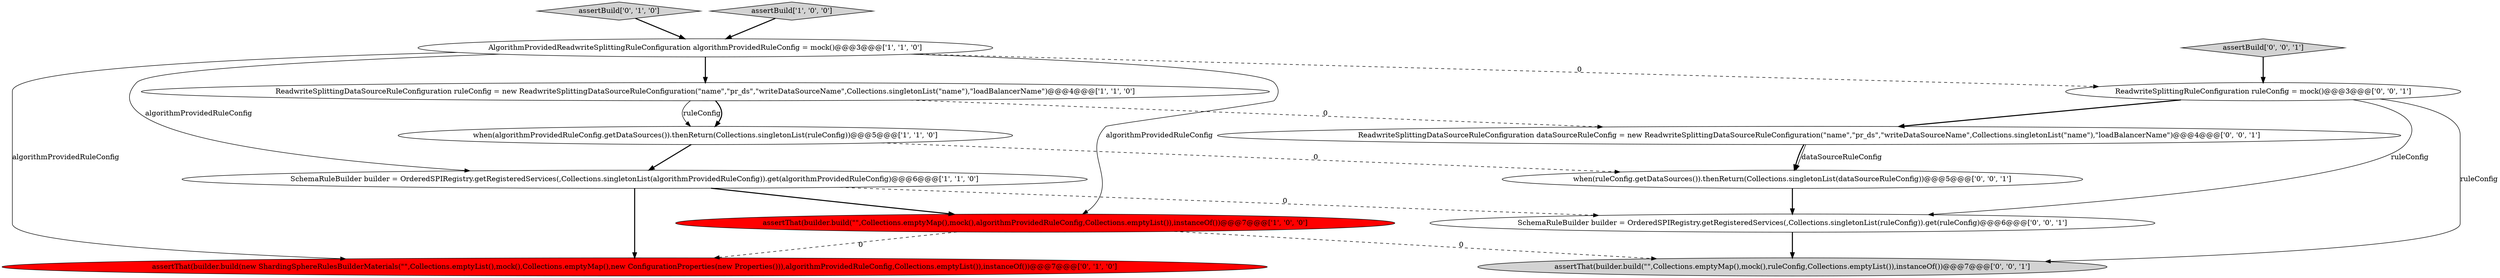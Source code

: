 digraph {
6 [style = filled, label = "assertThat(builder.build(new ShardingSphereRulesBuilderMaterials(\"\",Collections.emptyList(),mock(),Collections.emptyMap(),new ConfigurationProperties(new Properties())),algorithmProvidedRuleConfig,Collections.emptyList()),instanceOf())@@@7@@@['0', '1', '0']", fillcolor = red, shape = ellipse image = "AAA1AAABBB2BBB"];
5 [style = filled, label = "AlgorithmProvidedReadwriteSplittingRuleConfiguration algorithmProvidedRuleConfig = mock()@@@3@@@['1', '1', '0']", fillcolor = white, shape = ellipse image = "AAA0AAABBB1BBB"];
10 [style = filled, label = "ReadwriteSplittingDataSourceRuleConfiguration dataSourceRuleConfig = new ReadwriteSplittingDataSourceRuleConfiguration(\"name\",\"pr_ds\",\"writeDataSourceName\",Collections.singletonList(\"name\"),\"loadBalancerName\")@@@4@@@['0', '0', '1']", fillcolor = white, shape = ellipse image = "AAA0AAABBB3BBB"];
7 [style = filled, label = "assertBuild['0', '1', '0']", fillcolor = lightgray, shape = diamond image = "AAA0AAABBB2BBB"];
11 [style = filled, label = "assertBuild['0', '0', '1']", fillcolor = lightgray, shape = diamond image = "AAA0AAABBB3BBB"];
9 [style = filled, label = "ReadwriteSplittingRuleConfiguration ruleConfig = mock()@@@3@@@['0', '0', '1']", fillcolor = white, shape = ellipse image = "AAA0AAABBB3BBB"];
3 [style = filled, label = "assertThat(builder.build(\"\",Collections.emptyMap(),mock(),algorithmProvidedRuleConfig,Collections.emptyList()),instanceOf())@@@7@@@['1', '0', '0']", fillcolor = red, shape = ellipse image = "AAA1AAABBB1BBB"];
8 [style = filled, label = "SchemaRuleBuilder builder = OrderedSPIRegistry.getRegisteredServices(,Collections.singletonList(ruleConfig)).get(ruleConfig)@@@6@@@['0', '0', '1']", fillcolor = white, shape = ellipse image = "AAA0AAABBB3BBB"];
4 [style = filled, label = "assertBuild['1', '0', '0']", fillcolor = lightgray, shape = diamond image = "AAA0AAABBB1BBB"];
13 [style = filled, label = "when(ruleConfig.getDataSources()).thenReturn(Collections.singletonList(dataSourceRuleConfig))@@@5@@@['0', '0', '1']", fillcolor = white, shape = ellipse image = "AAA0AAABBB3BBB"];
2 [style = filled, label = "SchemaRuleBuilder builder = OrderedSPIRegistry.getRegisteredServices(,Collections.singletonList(algorithmProvidedRuleConfig)).get(algorithmProvidedRuleConfig)@@@6@@@['1', '1', '0']", fillcolor = white, shape = ellipse image = "AAA0AAABBB1BBB"];
0 [style = filled, label = "ReadwriteSplittingDataSourceRuleConfiguration ruleConfig = new ReadwriteSplittingDataSourceRuleConfiguration(\"name\",\"pr_ds\",\"writeDataSourceName\",Collections.singletonList(\"name\"),\"loadBalancerName\")@@@4@@@['1', '1', '0']", fillcolor = white, shape = ellipse image = "AAA0AAABBB1BBB"];
12 [style = filled, label = "assertThat(builder.build(\"\",Collections.emptyMap(),mock(),ruleConfig,Collections.emptyList()),instanceOf())@@@7@@@['0', '0', '1']", fillcolor = lightgray, shape = ellipse image = "AAA0AAABBB3BBB"];
1 [style = filled, label = "when(algorithmProvidedRuleConfig.getDataSources()).thenReturn(Collections.singletonList(ruleConfig))@@@5@@@['1', '1', '0']", fillcolor = white, shape = ellipse image = "AAA0AAABBB1BBB"];
9->12 [style = solid, label="ruleConfig"];
0->1 [style = solid, label="ruleConfig"];
3->6 [style = dashed, label="0"];
2->6 [style = bold, label=""];
2->3 [style = bold, label=""];
10->13 [style = solid, label="dataSourceRuleConfig"];
5->9 [style = dashed, label="0"];
5->6 [style = solid, label="algorithmProvidedRuleConfig"];
9->10 [style = bold, label=""];
11->9 [style = bold, label=""];
2->8 [style = dashed, label="0"];
0->10 [style = dashed, label="0"];
1->13 [style = dashed, label="0"];
7->5 [style = bold, label=""];
5->2 [style = solid, label="algorithmProvidedRuleConfig"];
5->3 [style = solid, label="algorithmProvidedRuleConfig"];
3->12 [style = dashed, label="0"];
5->0 [style = bold, label=""];
10->13 [style = bold, label=""];
0->1 [style = bold, label=""];
1->2 [style = bold, label=""];
13->8 [style = bold, label=""];
9->8 [style = solid, label="ruleConfig"];
4->5 [style = bold, label=""];
8->12 [style = bold, label=""];
}
